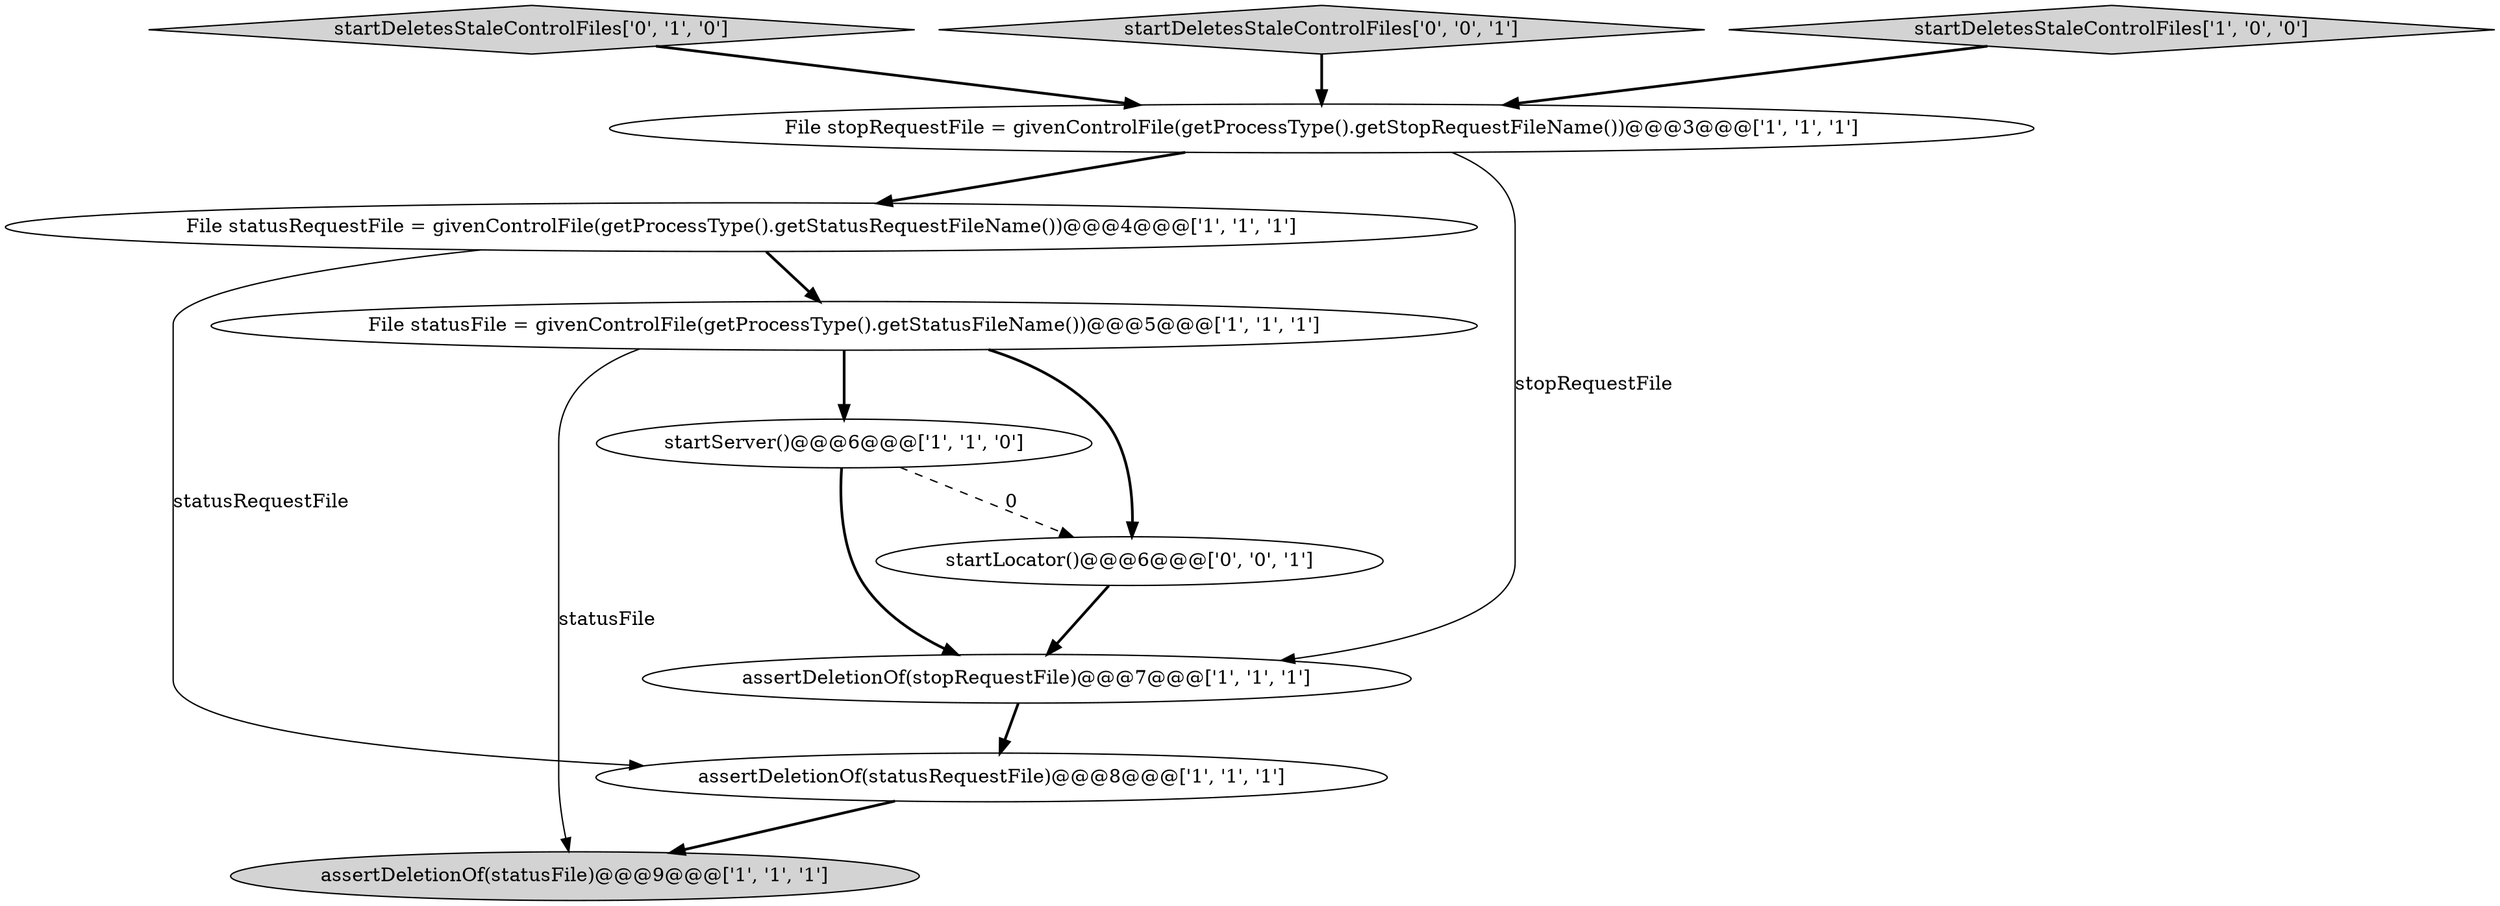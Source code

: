 digraph {
2 [style = filled, label = "assertDeletionOf(statusFile)@@@9@@@['1', '1', '1']", fillcolor = lightgray, shape = ellipse image = "AAA0AAABBB1BBB"];
1 [style = filled, label = "File statusFile = givenControlFile(getProcessType().getStatusFileName())@@@5@@@['1', '1', '1']", fillcolor = white, shape = ellipse image = "AAA0AAABBB1BBB"];
10 [style = filled, label = "startLocator()@@@6@@@['0', '0', '1']", fillcolor = white, shape = ellipse image = "AAA0AAABBB3BBB"];
7 [style = filled, label = "assertDeletionOf(stopRequestFile)@@@7@@@['1', '1', '1']", fillcolor = white, shape = ellipse image = "AAA0AAABBB1BBB"];
8 [style = filled, label = "startDeletesStaleControlFiles['0', '1', '0']", fillcolor = lightgray, shape = diamond image = "AAA0AAABBB2BBB"];
9 [style = filled, label = "startDeletesStaleControlFiles['0', '0', '1']", fillcolor = lightgray, shape = diamond image = "AAA0AAABBB3BBB"];
3 [style = filled, label = "File stopRequestFile = givenControlFile(getProcessType().getStopRequestFileName())@@@3@@@['1', '1', '1']", fillcolor = white, shape = ellipse image = "AAA0AAABBB1BBB"];
5 [style = filled, label = "startServer()@@@6@@@['1', '1', '0']", fillcolor = white, shape = ellipse image = "AAA0AAABBB1BBB"];
6 [style = filled, label = "assertDeletionOf(statusRequestFile)@@@8@@@['1', '1', '1']", fillcolor = white, shape = ellipse image = "AAA0AAABBB1BBB"];
4 [style = filled, label = "File statusRequestFile = givenControlFile(getProcessType().getStatusRequestFileName())@@@4@@@['1', '1', '1']", fillcolor = white, shape = ellipse image = "AAA0AAABBB1BBB"];
0 [style = filled, label = "startDeletesStaleControlFiles['1', '0', '0']", fillcolor = lightgray, shape = diamond image = "AAA0AAABBB1BBB"];
1->5 [style = bold, label=""];
0->3 [style = bold, label=""];
9->3 [style = bold, label=""];
5->7 [style = bold, label=""];
3->7 [style = solid, label="stopRequestFile"];
4->1 [style = bold, label=""];
1->2 [style = solid, label="statusFile"];
5->10 [style = dashed, label="0"];
1->10 [style = bold, label=""];
3->4 [style = bold, label=""];
10->7 [style = bold, label=""];
4->6 [style = solid, label="statusRequestFile"];
7->6 [style = bold, label=""];
8->3 [style = bold, label=""];
6->2 [style = bold, label=""];
}
